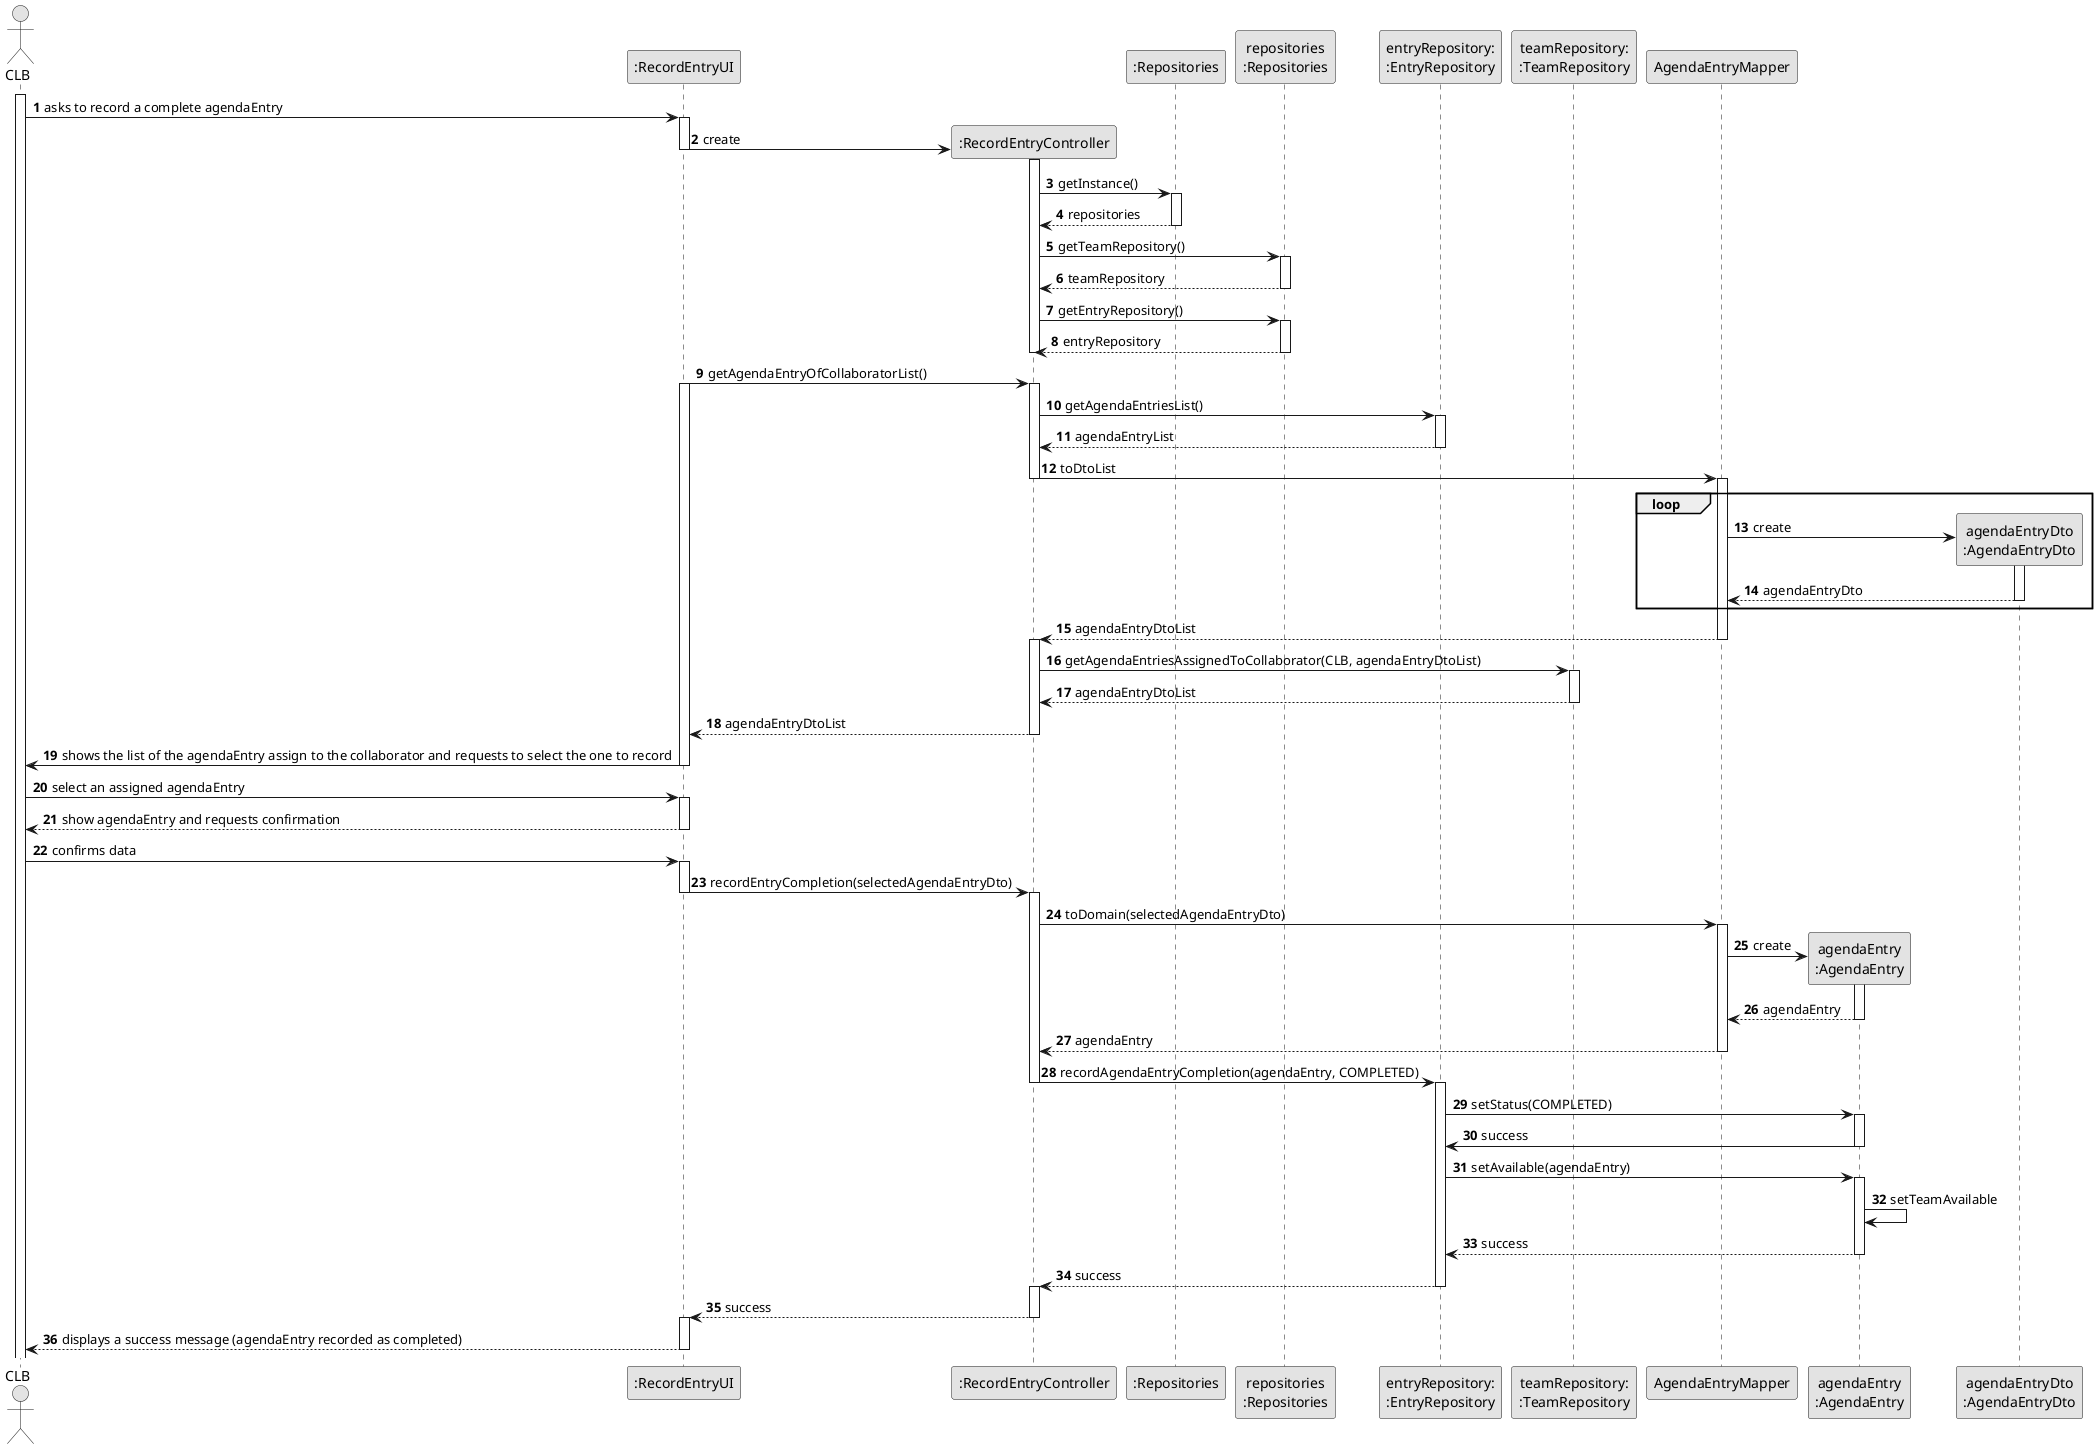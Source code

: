 @startuml
skinparam monochrome true
skinparam packageStyle rectangle
skinparam shadowing false

autonumber

actor "CLB" as CLB
participant ":RecordEntryUI" as UI
participant ":RecordEntryController" as CTRL
participant ":Repositories" as RepositorySingleton
participant "repositories\n:Repositories" as PLAT
participant "entryRepository:\n:EntryRepository" as EntryRepo
participant "teamRepository:\n:TeamRepository" as TeamRepo
participant "AgendaEntryMapper" as EntryMapper
participant "agendaEntry\n:AgendaEntry" as AgendaEntry
participant "agendaEntryDto\n:AgendaEntryDto" as agendaEntryDto


activate CLB

    CLB -> UI : asks to record a complete agendaEntry
    activate UI

        UI -> CTRL** : create
        deactivate UI
        activate CTRL

            CTRL -> RepositorySingleton: getInstance()
            activate RepositorySingleton

                RepositorySingleton --> CTRL: repositories
            deactivate RepositorySingleton

            CTRL -> PLAT : getTeamRepository()
            activate PLAT

                PLAT --> CTRL: teamRepository
            deactivate PLAT

            CTRL -> PLAT : getEntryRepository()
            activate PLAT

                PLAT --> CTRL: entryRepository
            deactivate PLAT


        deactivate CTRL

        UI -> CTRL: getAgendaEntryOfCollaboratorList()
        activate UI
        activate CTRL

            CTRL -> EntryRepo: getAgendaEntriesList()
            activate EntryRepo

            EntryRepo --> CTRL: agendaEntryList
            deactivate EntryRepo

            CTRL -> EntryMapper: toDtoList
            deactivate CTRL
            activate EntryMapper

            loop

                EntryMapper -> agendaEntryDto**: create
                activate agendaEntryDto

                agendaEntryDto --> EntryMapper: agendaEntryDto
                deactivate agendaEntryDto

            end loop

            EntryMapper --> CTRL: agendaEntryDtoList
            deactivate EntryMapper
            activate CTRL

            CTRL -> TeamRepo: getAgendaEntriesAssignedToCollaborator(CLB, agendaEntryDtoList)
            activate TeamRepo


                TeamRepo --> CTRL: agendaEntryDtoList
            deactivate TeamRepo

        CTRL --> UI : agendaEntryDtoList
        deactivate CTRL

        UI -> CLB : shows the list of the agendaEntry assign to the collaborator and requests to select the one to record
    deactivate UI

    CLB -> UI : select an assigned agendaEntry
    activate UI

        UI --> CLB : show agendaEntry and requests confirmation
    deactivate UI

    CLB -> UI : confirms data
    activate UI

        UI -> CTRL : recordEntryCompletion(selectedAgendaEntryDto)
        deactivate UI
        activate CTRL

            CTRL -> EntryMapper : toDomain(selectedAgendaEntryDto)
            activate EntryMapper

                EntryMapper -> AgendaEntry** : create
                activate AgendaEntry

                AgendaEntry --> EntryMapper : agendaEntry
                deactivate AgendaEntry

                EntryMapper --> CTRL : agendaEntry
            deactivate EntryMapper

            CTRL -> EntryRepo : recordAgendaEntryCompletion(agendaEntry, COMPLETED)
            deactivate CTRL
            activate EntryRepo

                EntryRepo -> AgendaEntry : setStatus(COMPLETED)
                activate AgendaEntry

                AgendaEntry -> EntryRepo : success
                deactivate AgendaEntry

                EntryRepo -> AgendaEntry : setAvailable(agendaEntry)
                activate AgendaEntry

                AgendaEntry -> AgendaEntry : setTeamAvailable

                AgendaEntry --> EntryRepo : success
                deactivate AgendaEntry


            EntryRepo --> CTRL : success
            deactivate EntryRepo
            activate CTRL

            CTRL --> UI : success
        deactivate CTRL
        activate UI

        UI --> CLB : displays a success message (agendaEntry recorded as completed)
    deactivate UI

@enduml
